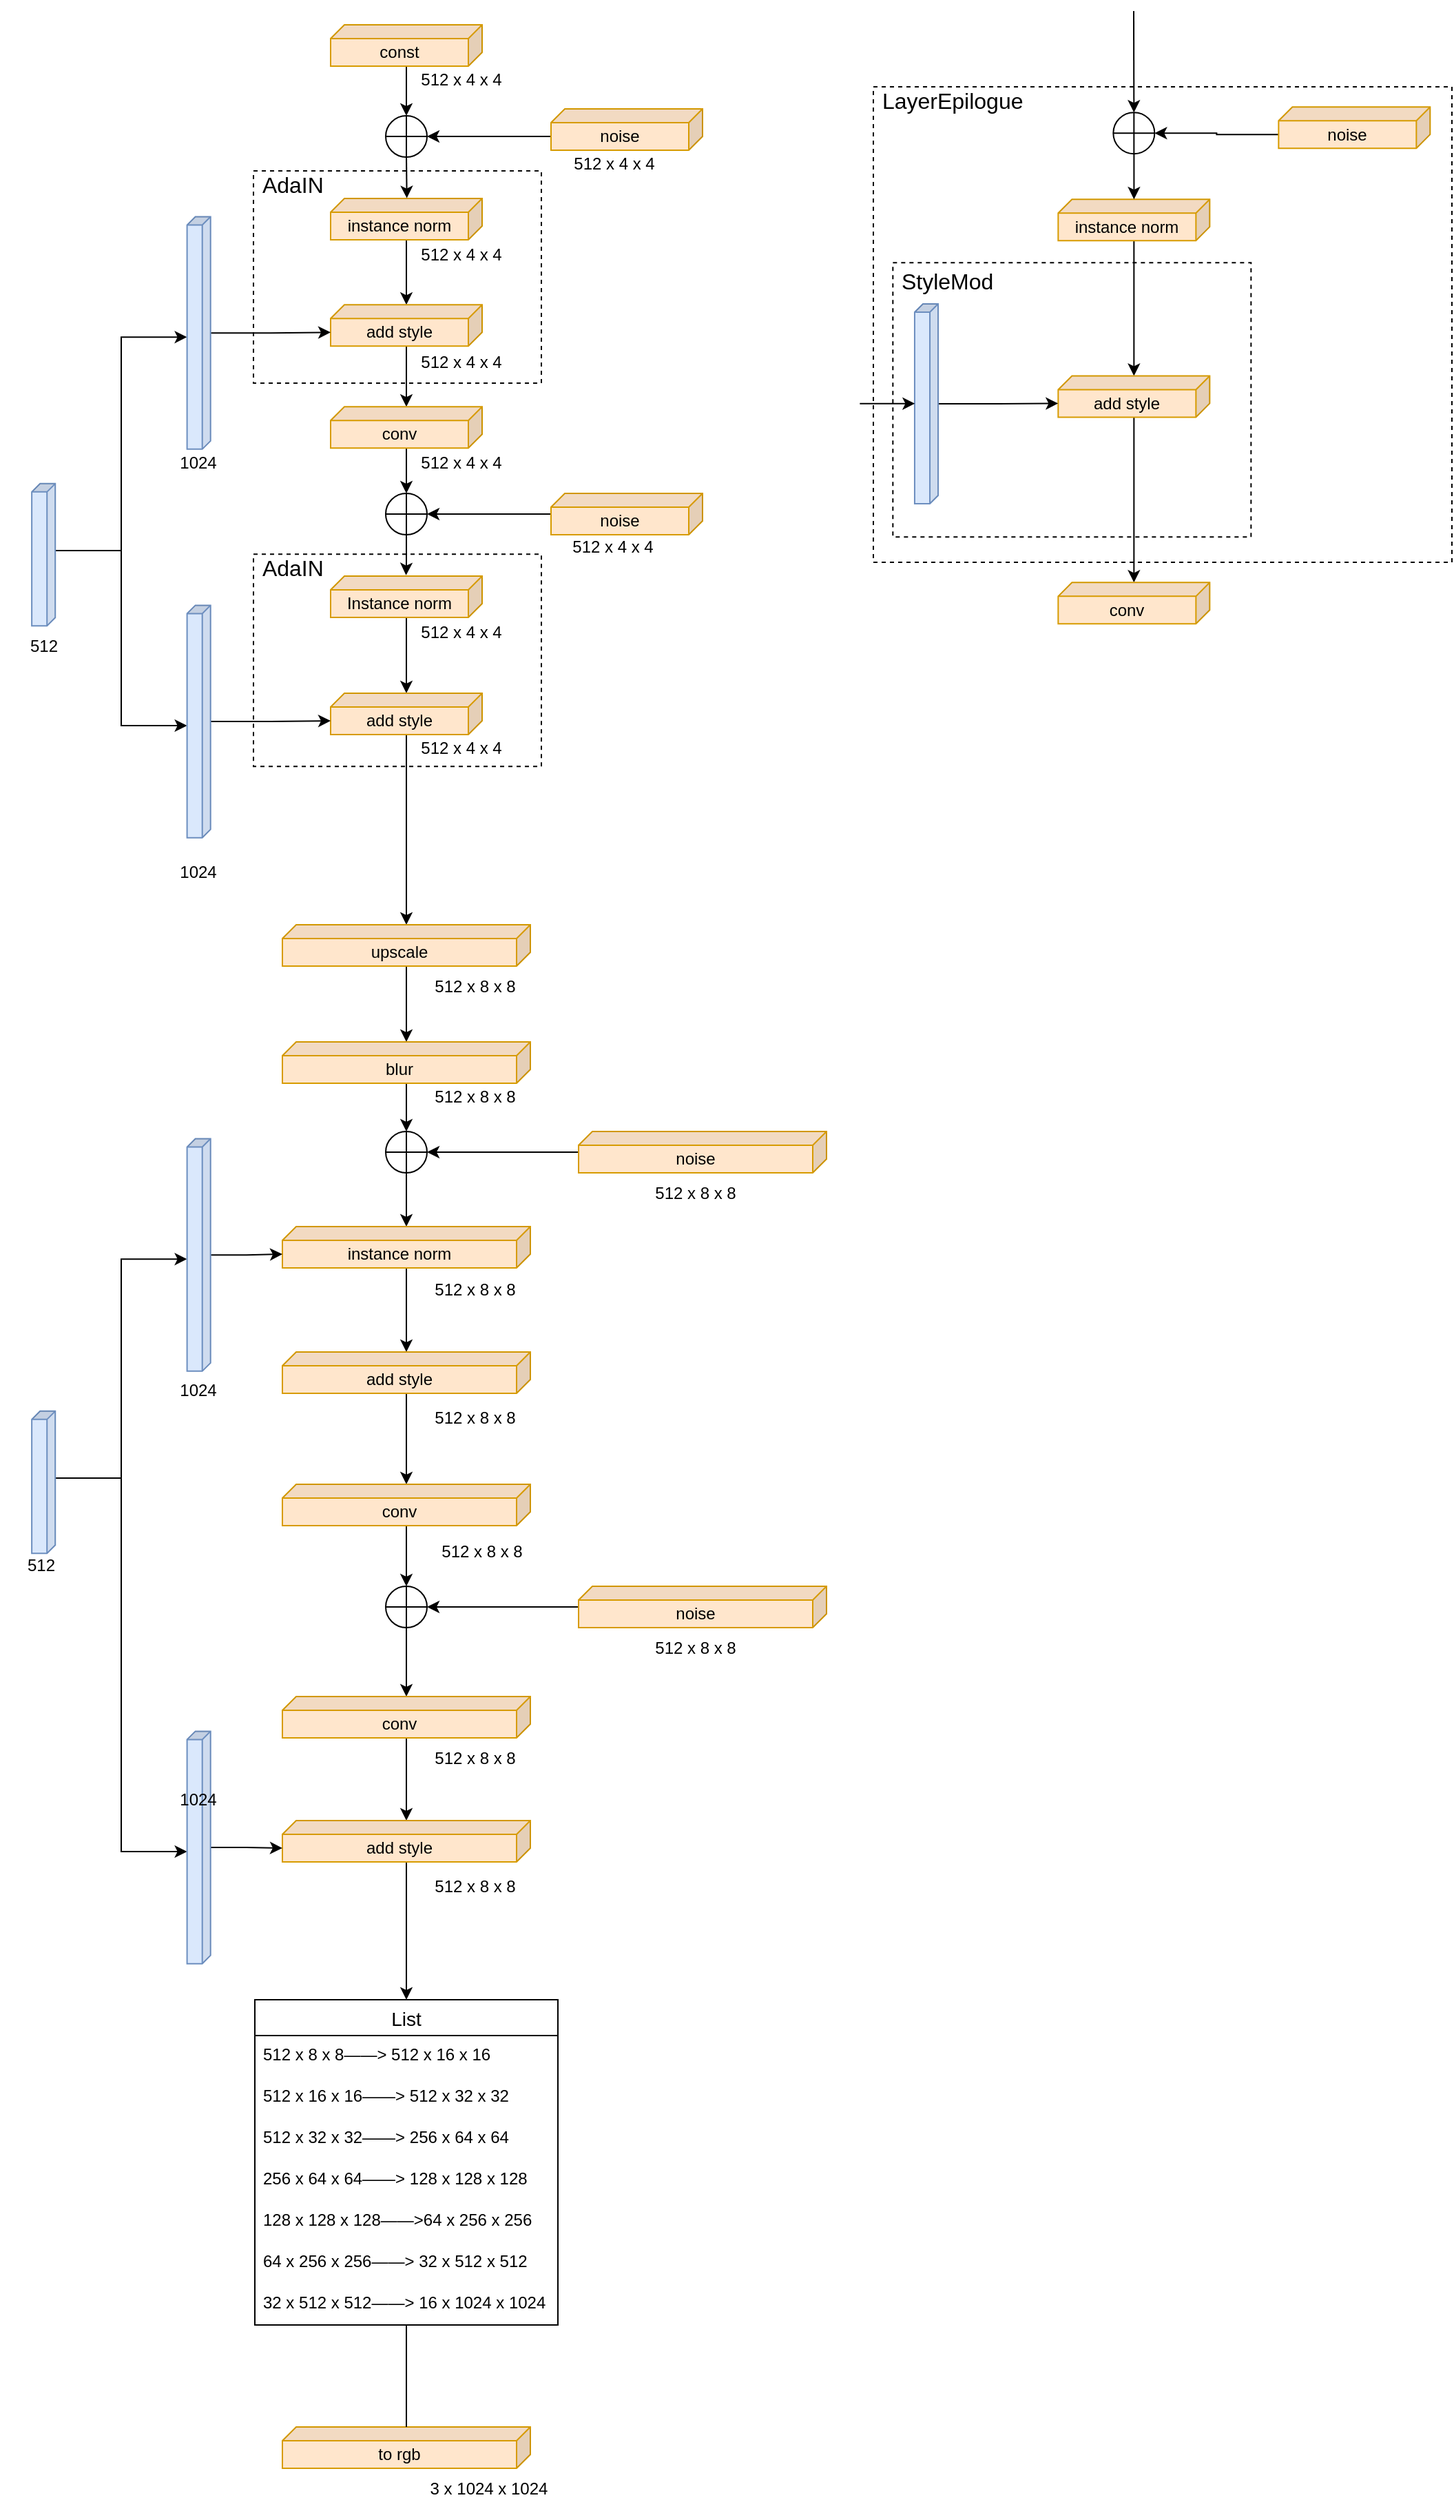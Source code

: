<mxfile version="17.4.5" type="github">
  <diagram id="QJjx0-fPxzvcmYibJWj1" name="Page-1">
    <mxGraphModel dx="2178" dy="923" grid="1" gridSize="10" guides="1" tooltips="1" connect="1" arrows="1" fold="1" page="1" pageScale="1" pageWidth="827" pageHeight="583" math="0" shadow="0">
      <root>
        <mxCell id="0" />
        <mxCell id="1" parent="0" />
        <mxCell id="H2S2A1CCqXSOWBCPPBL0-11" style="edgeStyle=orthogonalEdgeStyle;rounded=0;orthogonalLoop=1;jettySize=auto;html=1;entryX=0.5;entryY=0;entryDx=0;entryDy=0;entryPerimeter=0;" parent="1" source="H2S2A1CCqXSOWBCPPBL0-3" target="H2S2A1CCqXSOWBCPPBL0-6" edge="1">
          <mxGeometry relative="1" as="geometry" />
        </mxCell>
        <mxCell id="H2S2A1CCqXSOWBCPPBL0-3" value="const" style="shape=cube;whiteSpace=wrap;html=1;boundedLbl=1;backgroundOutline=1;darkOpacity=0.05;darkOpacity2=0.1;size=10;direction=east;flipH=1;fillColor=#ffe6cc;strokeColor=#d79b00;" parent="1" vertex="1">
          <mxGeometry x="-300" y="70" width="110" height="30" as="geometry" />
        </mxCell>
        <mxCell id="H2S2A1CCqXSOWBCPPBL0-8" style="edgeStyle=orthogonalEdgeStyle;rounded=0;orthogonalLoop=1;jettySize=auto;html=1;exitX=0;exitY=0;exitDx=110;exitDy=20;exitPerimeter=0;entryX=1;entryY=0.5;entryDx=0;entryDy=0;entryPerimeter=0;" parent="1" source="H2S2A1CCqXSOWBCPPBL0-4" target="H2S2A1CCqXSOWBCPPBL0-6" edge="1">
          <mxGeometry relative="1" as="geometry" />
        </mxCell>
        <mxCell id="H2S2A1CCqXSOWBCPPBL0-4" value="noise" style="shape=cube;whiteSpace=wrap;html=1;boundedLbl=1;backgroundOutline=1;darkOpacity=0.05;darkOpacity2=0.1;size=10;direction=east;flipH=1;fillColor=#ffe6cc;strokeColor=#d79b00;" parent="1" vertex="1">
          <mxGeometry x="-140" y="131" width="110" height="30" as="geometry" />
        </mxCell>
        <mxCell id="H2S2A1CCqXSOWBCPPBL0-22" value="" style="edgeStyle=orthogonalEdgeStyle;rounded=0;orthogonalLoop=1;jettySize=auto;html=1;" parent="1" source="H2S2A1CCqXSOWBCPPBL0-5" target="H2S2A1CCqXSOWBCPPBL0-21" edge="1">
          <mxGeometry relative="1" as="geometry" />
        </mxCell>
        <mxCell id="H2S2A1CCqXSOWBCPPBL0-5" value="instance norm" style="shape=cube;whiteSpace=wrap;html=1;boundedLbl=1;backgroundOutline=1;darkOpacity=0.05;darkOpacity2=0.1;size=10;direction=east;flipH=1;fillColor=#ffe6cc;strokeColor=#d79b00;" parent="1" vertex="1">
          <mxGeometry x="-300" y="196" width="110" height="30" as="geometry" />
        </mxCell>
        <mxCell id="H2S2A1CCqXSOWBCPPBL0-16" style="edgeStyle=orthogonalEdgeStyle;rounded=0;orthogonalLoop=1;jettySize=auto;html=1;exitX=0.5;exitY=1;exitDx=0;exitDy=0;exitPerimeter=0;entryX=0.497;entryY=-0.007;entryDx=0;entryDy=0;entryPerimeter=0;" parent="1" source="H2S2A1CCqXSOWBCPPBL0-6" target="H2S2A1CCqXSOWBCPPBL0-5" edge="1">
          <mxGeometry relative="1" as="geometry" />
        </mxCell>
        <mxCell id="H2S2A1CCqXSOWBCPPBL0-6" value="" style="verticalLabelPosition=bottom;verticalAlign=top;html=1;shape=mxgraph.flowchart.summing_function;" parent="1" vertex="1">
          <mxGeometry x="-260" y="136" width="30" height="30" as="geometry" />
        </mxCell>
        <mxCell id="H2S2A1CCqXSOWBCPPBL0-24" value="" style="edgeStyle=orthogonalEdgeStyle;rounded=0;orthogonalLoop=1;jettySize=auto;html=1;" parent="1" source="H2S2A1CCqXSOWBCPPBL0-21" target="H2S2A1CCqXSOWBCPPBL0-23" edge="1">
          <mxGeometry relative="1" as="geometry" />
        </mxCell>
        <mxCell id="H2S2A1CCqXSOWBCPPBL0-21" value="add style" style="shape=cube;whiteSpace=wrap;html=1;boundedLbl=1;backgroundOutline=1;darkOpacity=0.05;darkOpacity2=0.1;size=10;direction=east;flipH=1;fillColor=#ffe6cc;strokeColor=#d79b00;" parent="1" vertex="1">
          <mxGeometry x="-300" y="273.13" width="110" height="30" as="geometry" />
        </mxCell>
        <mxCell id="H2S2A1CCqXSOWBCPPBL0-30" style="edgeStyle=orthogonalEdgeStyle;rounded=0;orthogonalLoop=1;jettySize=auto;html=1;entryX=0.5;entryY=0;entryDx=0;entryDy=0;entryPerimeter=0;" parent="1" source="H2S2A1CCqXSOWBCPPBL0-23" target="H2S2A1CCqXSOWBCPPBL0-29" edge="1">
          <mxGeometry relative="1" as="geometry" />
        </mxCell>
        <mxCell id="H2S2A1CCqXSOWBCPPBL0-23" value="conv" style="shape=cube;whiteSpace=wrap;html=1;boundedLbl=1;backgroundOutline=1;darkOpacity=0.05;darkOpacity2=0.1;size=10;direction=east;flipH=1;fillColor=#ffe6cc;strokeColor=#d79b00;" parent="1" vertex="1">
          <mxGeometry x="-300" y="347.12" width="110" height="30" as="geometry" />
        </mxCell>
        <mxCell id="H2S2A1CCqXSOWBCPPBL0-28" value="" style="edgeStyle=orthogonalEdgeStyle;rounded=0;orthogonalLoop=1;jettySize=auto;html=1;" parent="1" source="H2S2A1CCqXSOWBCPPBL0-25" target="H2S2A1CCqXSOWBCPPBL0-27" edge="1">
          <mxGeometry relative="1" as="geometry" />
        </mxCell>
        <mxCell id="H2S2A1CCqXSOWBCPPBL0-25" value="Instance norm" style="shape=cube;whiteSpace=wrap;html=1;boundedLbl=1;backgroundOutline=1;darkOpacity=0.05;darkOpacity2=0.1;size=10;direction=east;flipH=1;fillColor=#ffe6cc;strokeColor=#d79b00;" parent="1" vertex="1">
          <mxGeometry x="-300" y="470" width="110" height="30" as="geometry" />
        </mxCell>
        <mxCell id="yOFQHBUtRHu9rPTzp1Fk-17" value="" style="edgeStyle=orthogonalEdgeStyle;rounded=0;orthogonalLoop=1;jettySize=auto;html=1;" edge="1" parent="1" source="H2S2A1CCqXSOWBCPPBL0-27" target="yOFQHBUtRHu9rPTzp1Fk-16">
          <mxGeometry relative="1" as="geometry" />
        </mxCell>
        <mxCell id="H2S2A1CCqXSOWBCPPBL0-27" value="add style" style="shape=cube;whiteSpace=wrap;html=1;boundedLbl=1;backgroundOutline=1;darkOpacity=0.05;darkOpacity2=0.1;size=10;direction=east;flipH=1;fillColor=#ffe6cc;strokeColor=#d79b00;" parent="1" vertex="1">
          <mxGeometry x="-300" y="555" width="110" height="30" as="geometry" />
        </mxCell>
        <mxCell id="H2S2A1CCqXSOWBCPPBL0-31" style="edgeStyle=orthogonalEdgeStyle;rounded=0;orthogonalLoop=1;jettySize=auto;html=1;entryX=0.502;entryY=-0.021;entryDx=0;entryDy=0;entryPerimeter=0;" parent="1" source="H2S2A1CCqXSOWBCPPBL0-29" target="H2S2A1CCqXSOWBCPPBL0-25" edge="1">
          <mxGeometry relative="1" as="geometry" />
        </mxCell>
        <mxCell id="H2S2A1CCqXSOWBCPPBL0-29" value="" style="verticalLabelPosition=bottom;verticalAlign=top;html=1;shape=mxgraph.flowchart.summing_function;" parent="1" vertex="1">
          <mxGeometry x="-260" y="410" width="30" height="30" as="geometry" />
        </mxCell>
        <mxCell id="H2S2A1CCqXSOWBCPPBL0-33" style="edgeStyle=orthogonalEdgeStyle;rounded=0;orthogonalLoop=1;jettySize=auto;html=1;entryX=1;entryY=0.5;entryDx=0;entryDy=0;entryPerimeter=0;" parent="1" source="H2S2A1CCqXSOWBCPPBL0-32" target="H2S2A1CCqXSOWBCPPBL0-29" edge="1">
          <mxGeometry relative="1" as="geometry" />
        </mxCell>
        <mxCell id="H2S2A1CCqXSOWBCPPBL0-32" value="noise" style="shape=cube;whiteSpace=wrap;html=1;boundedLbl=1;backgroundOutline=1;darkOpacity=0.05;darkOpacity2=0.1;size=10;direction=east;flipH=1;fillColor=#ffe6cc;strokeColor=#d79b00;" parent="1" vertex="1">
          <mxGeometry x="-140" y="410" width="110" height="30" as="geometry" />
        </mxCell>
        <mxCell id="H2S2A1CCqXSOWBCPPBL0-34" value="512 x 4 x 4" style="text;html=1;strokeColor=none;fillColor=none;align=center;verticalAlign=middle;whiteSpace=wrap;rounded=0;" parent="1" vertex="1">
          <mxGeometry x="-240" y="105" width="70" height="10" as="geometry" />
        </mxCell>
        <mxCell id="H2S2A1CCqXSOWBCPPBL0-41" value="512 x 4 x 4" style="text;html=1;strokeColor=none;fillColor=none;align=center;verticalAlign=middle;whiteSpace=wrap;rounded=0;" parent="1" vertex="1">
          <mxGeometry x="-129" y="166" width="70" height="10" as="geometry" />
        </mxCell>
        <mxCell id="H2S2A1CCqXSOWBCPPBL0-42" value="512 x 4 x 4" style="text;html=1;strokeColor=none;fillColor=none;align=center;verticalAlign=middle;whiteSpace=wrap;rounded=0;" parent="1" vertex="1">
          <mxGeometry x="-240" y="232.25" width="70" height="10" as="geometry" />
        </mxCell>
        <mxCell id="H2S2A1CCqXSOWBCPPBL0-43" value="512 x 4 x 4" style="text;html=1;strokeColor=none;fillColor=none;align=center;verticalAlign=middle;whiteSpace=wrap;rounded=0;" parent="1" vertex="1">
          <mxGeometry x="-240" y="310.13" width="70" height="10" as="geometry" />
        </mxCell>
        <mxCell id="H2S2A1CCqXSOWBCPPBL0-44" value="512 x 4 x 4" style="text;html=1;strokeColor=none;fillColor=none;align=center;verticalAlign=middle;whiteSpace=wrap;rounded=0;" parent="1" vertex="1">
          <mxGeometry x="-240" y="383.06" width="70" height="10" as="geometry" />
        </mxCell>
        <mxCell id="H2S2A1CCqXSOWBCPPBL0-45" value="512 x 4 x 4" style="text;html=1;strokeColor=none;fillColor=none;align=center;verticalAlign=middle;whiteSpace=wrap;rounded=0;" parent="1" vertex="1">
          <mxGeometry x="-240" y="506" width="70" height="10" as="geometry" />
        </mxCell>
        <mxCell id="H2S2A1CCqXSOWBCPPBL0-46" value="512 x 4 x 4" style="text;html=1;strokeColor=none;fillColor=none;align=center;verticalAlign=middle;whiteSpace=wrap;rounded=0;" parent="1" vertex="1">
          <mxGeometry x="-240" y="590" width="70" height="10" as="geometry" />
        </mxCell>
        <mxCell id="H2S2A1CCqXSOWBCPPBL0-47" value="512 x 4 x 4" style="text;html=1;strokeColor=none;fillColor=none;align=center;verticalAlign=middle;whiteSpace=wrap;rounded=0;" parent="1" vertex="1">
          <mxGeometry x="-130" y="444.12" width="70" height="10" as="geometry" />
        </mxCell>
        <mxCell id="yOFQHBUtRHu9rPTzp1Fk-9" style="edgeStyle=orthogonalEdgeStyle;rounded=0;orthogonalLoop=1;jettySize=auto;html=1;exitX=0;exitY=0;exitDx=48.595;exitDy=0;exitPerimeter=0;entryX=0;entryY=0;entryDx=87.325;entryDy=17.05;entryPerimeter=0;" edge="1" parent="1" source="yOFQHBUtRHu9rPTzp1Fk-2" target="yOFQHBUtRHu9rPTzp1Fk-4">
          <mxGeometry relative="1" as="geometry" />
        </mxCell>
        <mxCell id="yOFQHBUtRHu9rPTzp1Fk-11" style="edgeStyle=orthogonalEdgeStyle;rounded=0;orthogonalLoop=1;jettySize=auto;html=1;exitX=0;exitY=0;exitDx=48.595;exitDy=0;exitPerimeter=0;entryX=0;entryY=0;entryDx=87.325;entryDy=17.05;entryPerimeter=0;" edge="1" parent="1" source="yOFQHBUtRHu9rPTzp1Fk-2" target="yOFQHBUtRHu9rPTzp1Fk-8">
          <mxGeometry relative="1" as="geometry" />
        </mxCell>
        <mxCell id="yOFQHBUtRHu9rPTzp1Fk-2" value="" style="shape=cube;whiteSpace=wrap;html=1;boundedLbl=1;backgroundOutline=1;darkOpacity=0.05;darkOpacity2=0.1;size=6;direction=east;flipH=1;fillColor=#dae8fc;strokeColor=#6c8ebf;rotation=-90;flipV=1;" vertex="1" parent="1">
          <mxGeometry x="-560" y="446" width="103.19" height="17.05" as="geometry" />
        </mxCell>
        <mxCell id="yOFQHBUtRHu9rPTzp1Fk-10" style="edgeStyle=orthogonalEdgeStyle;rounded=0;orthogonalLoop=1;jettySize=auto;html=1;entryX=0;entryY=0;entryDx=110;entryDy=20;entryPerimeter=0;" edge="1" parent="1" source="yOFQHBUtRHu9rPTzp1Fk-4" target="H2S2A1CCqXSOWBCPPBL0-21">
          <mxGeometry relative="1" as="geometry" />
        </mxCell>
        <mxCell id="yOFQHBUtRHu9rPTzp1Fk-4" value="" style="shape=cube;whiteSpace=wrap;html=1;boundedLbl=1;backgroundOutline=1;darkOpacity=0.05;darkOpacity2=0.1;size=6;direction=east;flipH=1;fillColor=#dae8fc;strokeColor=#6c8ebf;rotation=-90;flipV=1;" vertex="1" parent="1">
          <mxGeometry x="-480" y="285.07" width="168.65" height="17.05" as="geometry" />
        </mxCell>
        <mxCell id="yOFQHBUtRHu9rPTzp1Fk-12" style="edgeStyle=orthogonalEdgeStyle;rounded=0;orthogonalLoop=1;jettySize=auto;html=1;entryX=0;entryY=0;entryDx=110;entryDy=20;entryPerimeter=0;" edge="1" parent="1" source="yOFQHBUtRHu9rPTzp1Fk-8" target="H2S2A1CCqXSOWBCPPBL0-27">
          <mxGeometry relative="1" as="geometry" />
        </mxCell>
        <mxCell id="yOFQHBUtRHu9rPTzp1Fk-8" value="" style="shape=cube;whiteSpace=wrap;html=1;boundedLbl=1;backgroundOutline=1;darkOpacity=0.05;darkOpacity2=0.1;size=6;direction=east;flipH=1;fillColor=#dae8fc;strokeColor=#6c8ebf;rotation=-90;flipV=1;" vertex="1" parent="1">
          <mxGeometry x="-480" y="567" width="168.65" height="17.05" as="geometry" />
        </mxCell>
        <mxCell id="yOFQHBUtRHu9rPTzp1Fk-13" value="512" style="text;html=1;strokeColor=none;fillColor=none;align=center;verticalAlign=middle;whiteSpace=wrap;rounded=0;" vertex="1" parent="1">
          <mxGeometry x="-538.41" y="506" width="60" height="30" as="geometry" />
        </mxCell>
        <mxCell id="yOFQHBUtRHu9rPTzp1Fk-14" value="1024" style="text;html=1;strokeColor=none;fillColor=none;align=center;verticalAlign=middle;whiteSpace=wrap;rounded=0;" vertex="1" parent="1">
          <mxGeometry x="-425.68" y="670" width="60" height="30" as="geometry" />
        </mxCell>
        <mxCell id="yOFQHBUtRHu9rPTzp1Fk-15" value="1024" style="text;html=1;strokeColor=none;fillColor=none;align=center;verticalAlign=middle;whiteSpace=wrap;rounded=0;" vertex="1" parent="1">
          <mxGeometry x="-425.68" y="373.06" width="60" height="30" as="geometry" />
        </mxCell>
        <mxCell id="yOFQHBUtRHu9rPTzp1Fk-21" value="" style="edgeStyle=orthogonalEdgeStyle;rounded=0;orthogonalLoop=1;jettySize=auto;html=1;" edge="1" parent="1" source="yOFQHBUtRHu9rPTzp1Fk-16" target="yOFQHBUtRHu9rPTzp1Fk-20">
          <mxGeometry relative="1" as="geometry" />
        </mxCell>
        <mxCell id="yOFQHBUtRHu9rPTzp1Fk-16" value="upscale" style="shape=cube;whiteSpace=wrap;html=1;boundedLbl=1;backgroundOutline=1;darkOpacity=0.05;darkOpacity2=0.1;size=10;direction=east;flipH=1;fillColor=#ffe6cc;strokeColor=#d79b00;" vertex="1" parent="1">
          <mxGeometry x="-335" y="723" width="180" height="30" as="geometry" />
        </mxCell>
        <mxCell id="yOFQHBUtRHu9rPTzp1Fk-29" style="edgeStyle=orthogonalEdgeStyle;rounded=0;orthogonalLoop=1;jettySize=auto;html=1;entryX=0.5;entryY=0;entryDx=0;entryDy=0;entryPerimeter=0;" edge="1" parent="1" source="yOFQHBUtRHu9rPTzp1Fk-20" target="yOFQHBUtRHu9rPTzp1Fk-24">
          <mxGeometry relative="1" as="geometry" />
        </mxCell>
        <mxCell id="yOFQHBUtRHu9rPTzp1Fk-20" value="blur" style="shape=cube;whiteSpace=wrap;html=1;boundedLbl=1;backgroundOutline=1;darkOpacity=0.05;darkOpacity2=0.1;size=10;direction=east;flipH=1;fillColor=#ffe6cc;strokeColor=#d79b00;" vertex="1" parent="1">
          <mxGeometry x="-335" y="808" width="180" height="30" as="geometry" />
        </mxCell>
        <mxCell id="yOFQHBUtRHu9rPTzp1Fk-25" style="edgeStyle=orthogonalEdgeStyle;rounded=0;orthogonalLoop=1;jettySize=auto;html=1;" edge="1" parent="1" source="yOFQHBUtRHu9rPTzp1Fk-22" target="yOFQHBUtRHu9rPTzp1Fk-24">
          <mxGeometry relative="1" as="geometry" />
        </mxCell>
        <mxCell id="yOFQHBUtRHu9rPTzp1Fk-22" value="noise" style="shape=cube;whiteSpace=wrap;html=1;boundedLbl=1;backgroundOutline=1;darkOpacity=0.05;darkOpacity2=0.1;size=10;direction=east;flipH=1;fillColor=#ffe6cc;strokeColor=#d79b00;" vertex="1" parent="1">
          <mxGeometry x="-120" y="873" width="180" height="30" as="geometry" />
        </mxCell>
        <mxCell id="yOFQHBUtRHu9rPTzp1Fk-31" style="edgeStyle=orthogonalEdgeStyle;rounded=0;orthogonalLoop=1;jettySize=auto;html=1;entryX=0.5;entryY=0;entryDx=0;entryDy=0;entryPerimeter=0;" edge="1" parent="1" source="yOFQHBUtRHu9rPTzp1Fk-24" target="yOFQHBUtRHu9rPTzp1Fk-27">
          <mxGeometry relative="1" as="geometry" />
        </mxCell>
        <mxCell id="yOFQHBUtRHu9rPTzp1Fk-24" value="" style="verticalLabelPosition=bottom;verticalAlign=top;html=1;shape=mxgraph.flowchart.summing_function;" vertex="1" parent="1">
          <mxGeometry x="-260" y="873" width="30" height="30" as="geometry" />
        </mxCell>
        <mxCell id="yOFQHBUtRHu9rPTzp1Fk-33" value="" style="edgeStyle=orthogonalEdgeStyle;rounded=0;orthogonalLoop=1;jettySize=auto;html=1;" edge="1" parent="1" source="yOFQHBUtRHu9rPTzp1Fk-27" target="yOFQHBUtRHu9rPTzp1Fk-32">
          <mxGeometry relative="1" as="geometry" />
        </mxCell>
        <mxCell id="yOFQHBUtRHu9rPTzp1Fk-27" value="instance norm" style="shape=cube;whiteSpace=wrap;html=1;boundedLbl=1;backgroundOutline=1;darkOpacity=0.05;darkOpacity2=0.1;size=10;direction=east;flipH=1;fillColor=#ffe6cc;strokeColor=#d79b00;" vertex="1" parent="1">
          <mxGeometry x="-335" y="942" width="180" height="30" as="geometry" />
        </mxCell>
        <mxCell id="yOFQHBUtRHu9rPTzp1Fk-35" value="" style="edgeStyle=orthogonalEdgeStyle;rounded=0;orthogonalLoop=1;jettySize=auto;html=1;" edge="1" parent="1" source="yOFQHBUtRHu9rPTzp1Fk-32" target="yOFQHBUtRHu9rPTzp1Fk-34">
          <mxGeometry relative="1" as="geometry" />
        </mxCell>
        <mxCell id="yOFQHBUtRHu9rPTzp1Fk-32" value="add style" style="shape=cube;whiteSpace=wrap;html=1;boundedLbl=1;backgroundOutline=1;darkOpacity=0.05;darkOpacity2=0.1;size=10;direction=east;flipH=1;fillColor=#ffe6cc;strokeColor=#d79b00;" vertex="1" parent="1">
          <mxGeometry x="-335" y="1033" width="180" height="30" as="geometry" />
        </mxCell>
        <mxCell id="yOFQHBUtRHu9rPTzp1Fk-38" style="edgeStyle=orthogonalEdgeStyle;rounded=0;orthogonalLoop=1;jettySize=auto;html=1;entryX=0.5;entryY=0;entryDx=0;entryDy=0;entryPerimeter=0;" edge="1" parent="1" source="yOFQHBUtRHu9rPTzp1Fk-34" target="yOFQHBUtRHu9rPTzp1Fk-36">
          <mxGeometry relative="1" as="geometry" />
        </mxCell>
        <mxCell id="yOFQHBUtRHu9rPTzp1Fk-34" value="conv" style="shape=cube;whiteSpace=wrap;html=1;boundedLbl=1;backgroundOutline=1;darkOpacity=0.05;darkOpacity2=0.1;size=10;direction=east;flipH=1;fillColor=#ffe6cc;strokeColor=#d79b00;" vertex="1" parent="1">
          <mxGeometry x="-335" y="1129" width="180" height="30" as="geometry" />
        </mxCell>
        <mxCell id="yOFQHBUtRHu9rPTzp1Fk-40" style="edgeStyle=orthogonalEdgeStyle;rounded=0;orthogonalLoop=1;jettySize=auto;html=1;" edge="1" parent="1" source="yOFQHBUtRHu9rPTzp1Fk-36" target="yOFQHBUtRHu9rPTzp1Fk-39">
          <mxGeometry relative="1" as="geometry" />
        </mxCell>
        <mxCell id="yOFQHBUtRHu9rPTzp1Fk-36" value="" style="verticalLabelPosition=bottom;verticalAlign=top;html=1;shape=mxgraph.flowchart.summing_function;" vertex="1" parent="1">
          <mxGeometry x="-260" y="1203" width="30" height="30" as="geometry" />
        </mxCell>
        <mxCell id="yOFQHBUtRHu9rPTzp1Fk-44" value="" style="edgeStyle=orthogonalEdgeStyle;rounded=0;orthogonalLoop=1;jettySize=auto;html=1;" edge="1" parent="1" source="yOFQHBUtRHu9rPTzp1Fk-39" target="yOFQHBUtRHu9rPTzp1Fk-43">
          <mxGeometry relative="1" as="geometry" />
        </mxCell>
        <mxCell id="yOFQHBUtRHu9rPTzp1Fk-39" value="conv" style="shape=cube;whiteSpace=wrap;html=1;boundedLbl=1;backgroundOutline=1;darkOpacity=0.05;darkOpacity2=0.1;size=10;direction=east;flipH=1;fillColor=#ffe6cc;strokeColor=#d79b00;" vertex="1" parent="1">
          <mxGeometry x="-335" y="1283" width="180" height="30" as="geometry" />
        </mxCell>
        <mxCell id="yOFQHBUtRHu9rPTzp1Fk-42" style="edgeStyle=orthogonalEdgeStyle;rounded=0;orthogonalLoop=1;jettySize=auto;html=1;entryX=1;entryY=0.5;entryDx=0;entryDy=0;entryPerimeter=0;" edge="1" parent="1" source="yOFQHBUtRHu9rPTzp1Fk-41" target="yOFQHBUtRHu9rPTzp1Fk-36">
          <mxGeometry relative="1" as="geometry" />
        </mxCell>
        <mxCell id="yOFQHBUtRHu9rPTzp1Fk-41" value="noise" style="shape=cube;whiteSpace=wrap;html=1;boundedLbl=1;backgroundOutline=1;darkOpacity=0.05;darkOpacity2=0.1;size=10;direction=east;flipH=1;fillColor=#ffe6cc;strokeColor=#d79b00;" vertex="1" parent="1">
          <mxGeometry x="-120" y="1203" width="180" height="30" as="geometry" />
        </mxCell>
        <mxCell id="yOFQHBUtRHu9rPTzp1Fk-89" style="edgeStyle=orthogonalEdgeStyle;rounded=0;orthogonalLoop=1;jettySize=auto;html=1;fontSize=16;strokeWidth=1;" edge="1" parent="1" source="yOFQHBUtRHu9rPTzp1Fk-43" target="yOFQHBUtRHu9rPTzp1Fk-79">
          <mxGeometry relative="1" as="geometry" />
        </mxCell>
        <mxCell id="yOFQHBUtRHu9rPTzp1Fk-43" value="add style" style="shape=cube;whiteSpace=wrap;html=1;boundedLbl=1;backgroundOutline=1;darkOpacity=0.05;darkOpacity2=0.1;size=10;direction=east;flipH=1;fillColor=#ffe6cc;strokeColor=#d79b00;" vertex="1" parent="1">
          <mxGeometry x="-335" y="1373" width="180" height="30" as="geometry" />
        </mxCell>
        <mxCell id="yOFQHBUtRHu9rPTzp1Fk-46" style="edgeStyle=orthogonalEdgeStyle;rounded=0;orthogonalLoop=1;jettySize=auto;html=1;exitX=0;exitY=0;exitDx=48.595;exitDy=0;exitPerimeter=0;entryX=0;entryY=0;entryDx=87.325;entryDy=17.05;entryPerimeter=0;" edge="1" parent="1" source="yOFQHBUtRHu9rPTzp1Fk-48" target="yOFQHBUtRHu9rPTzp1Fk-49">
          <mxGeometry relative="1" as="geometry" />
        </mxCell>
        <mxCell id="yOFQHBUtRHu9rPTzp1Fk-47" style="edgeStyle=orthogonalEdgeStyle;rounded=0;orthogonalLoop=1;jettySize=auto;html=1;exitX=0;exitY=0;exitDx=48.595;exitDy=0;exitPerimeter=0;entryX=0;entryY=0;entryDx=87.325;entryDy=17.05;entryPerimeter=0;" edge="1" parent="1" source="yOFQHBUtRHu9rPTzp1Fk-48" target="yOFQHBUtRHu9rPTzp1Fk-50">
          <mxGeometry relative="1" as="geometry" />
        </mxCell>
        <mxCell id="yOFQHBUtRHu9rPTzp1Fk-48" value="" style="shape=cube;whiteSpace=wrap;html=1;boundedLbl=1;backgroundOutline=1;darkOpacity=0.05;darkOpacity2=0.1;size=6;direction=east;flipH=1;fillColor=#dae8fc;strokeColor=#6c8ebf;rotation=-90;flipV=1;" vertex="1" parent="1">
          <mxGeometry x="-560" y="1119" width="103.19" height="17.05" as="geometry" />
        </mxCell>
        <mxCell id="yOFQHBUtRHu9rPTzp1Fk-53" style="edgeStyle=orthogonalEdgeStyle;rounded=0;orthogonalLoop=1;jettySize=auto;html=1;entryX=0;entryY=0;entryDx=180;entryDy=20;entryPerimeter=0;" edge="1" parent="1" source="yOFQHBUtRHu9rPTzp1Fk-49" target="yOFQHBUtRHu9rPTzp1Fk-27">
          <mxGeometry relative="1" as="geometry" />
        </mxCell>
        <mxCell id="yOFQHBUtRHu9rPTzp1Fk-49" value="" style="shape=cube;whiteSpace=wrap;html=1;boundedLbl=1;backgroundOutline=1;darkOpacity=0.05;darkOpacity2=0.1;size=6;direction=east;flipH=1;fillColor=#dae8fc;strokeColor=#6c8ebf;rotation=-90;flipV=1;" vertex="1" parent="1">
          <mxGeometry x="-480" y="954.07" width="168.65" height="17.05" as="geometry" />
        </mxCell>
        <mxCell id="yOFQHBUtRHu9rPTzp1Fk-55" style="edgeStyle=orthogonalEdgeStyle;rounded=0;orthogonalLoop=1;jettySize=auto;html=1;entryX=0;entryY=0;entryDx=180;entryDy=20;entryPerimeter=0;" edge="1" parent="1" source="yOFQHBUtRHu9rPTzp1Fk-50" target="yOFQHBUtRHu9rPTzp1Fk-43">
          <mxGeometry relative="1" as="geometry" />
        </mxCell>
        <mxCell id="yOFQHBUtRHu9rPTzp1Fk-50" value="" style="shape=cube;whiteSpace=wrap;html=1;boundedLbl=1;backgroundOutline=1;darkOpacity=0.05;darkOpacity2=0.1;size=6;direction=east;flipH=1;fillColor=#dae8fc;strokeColor=#6c8ebf;rotation=-90;flipV=1;" vertex="1" parent="1">
          <mxGeometry x="-480" y="1384" width="168.65" height="17.05" as="geometry" />
        </mxCell>
        <mxCell id="yOFQHBUtRHu9rPTzp1Fk-51" value="1024" style="text;html=1;strokeColor=none;fillColor=none;align=center;verticalAlign=middle;whiteSpace=wrap;rounded=0;" vertex="1" parent="1">
          <mxGeometry x="-425.68" y="1343" width="60" height="30" as="geometry" />
        </mxCell>
        <mxCell id="yOFQHBUtRHu9rPTzp1Fk-52" value="1024" style="text;html=1;strokeColor=none;fillColor=none;align=center;verticalAlign=middle;whiteSpace=wrap;rounded=0;" vertex="1" parent="1">
          <mxGeometry x="-425.68" y="1046.06" width="60" height="30" as="geometry" />
        </mxCell>
        <mxCell id="yOFQHBUtRHu9rPTzp1Fk-56" value="512 x 8 x 8" style="text;html=1;strokeColor=none;fillColor=none;align=center;verticalAlign=middle;whiteSpace=wrap;rounded=0;" vertex="1" parent="1">
          <mxGeometry x="-230" y="763" width="70" height="10" as="geometry" />
        </mxCell>
        <mxCell id="yOFQHBUtRHu9rPTzp1Fk-57" value="512 x 8 x 8" style="text;html=1;strokeColor=none;fillColor=none;align=center;verticalAlign=middle;whiteSpace=wrap;rounded=0;" vertex="1" parent="1">
          <mxGeometry x="-230" y="838" width="70" height="20" as="geometry" />
        </mxCell>
        <mxCell id="yOFQHBUtRHu9rPTzp1Fk-58" value="512 x 8 x 8" style="text;html=1;strokeColor=none;fillColor=none;align=center;verticalAlign=middle;whiteSpace=wrap;rounded=0;" vertex="1" parent="1">
          <mxGeometry x="-230" y="983" width="70" height="10" as="geometry" />
        </mxCell>
        <mxCell id="yOFQHBUtRHu9rPTzp1Fk-59" value="512 x 8 x 8" style="text;html=1;strokeColor=none;fillColor=none;align=center;verticalAlign=middle;whiteSpace=wrap;rounded=0;" vertex="1" parent="1">
          <mxGeometry x="-230" y="1076.06" width="70" height="10" as="geometry" />
        </mxCell>
        <mxCell id="yOFQHBUtRHu9rPTzp1Fk-60" value="512 x 8 x 8" style="text;html=1;strokeColor=none;fillColor=none;align=center;verticalAlign=middle;whiteSpace=wrap;rounded=0;" vertex="1" parent="1">
          <mxGeometry x="-225" y="1173" width="70" height="10" as="geometry" />
        </mxCell>
        <mxCell id="yOFQHBUtRHu9rPTzp1Fk-61" value="512 x 8 x 8" style="text;html=1;strokeColor=none;fillColor=none;align=center;verticalAlign=middle;whiteSpace=wrap;rounded=0;" vertex="1" parent="1">
          <mxGeometry x="-70" y="913" width="70" height="10" as="geometry" />
        </mxCell>
        <mxCell id="yOFQHBUtRHu9rPTzp1Fk-62" value="512 x 8 x 8" style="text;html=1;strokeColor=none;fillColor=none;align=center;verticalAlign=middle;whiteSpace=wrap;rounded=0;" vertex="1" parent="1">
          <mxGeometry x="-70" y="1243" width="70" height="10" as="geometry" />
        </mxCell>
        <mxCell id="yOFQHBUtRHu9rPTzp1Fk-64" value="512 x 8 x 8" style="text;html=1;strokeColor=none;fillColor=none;align=center;verticalAlign=middle;whiteSpace=wrap;rounded=0;" vertex="1" parent="1">
          <mxGeometry x="-230" y="1323" width="70" height="10" as="geometry" />
        </mxCell>
        <mxCell id="yOFQHBUtRHu9rPTzp1Fk-65" value="512 x 8 x 8" style="text;html=1;strokeColor=none;fillColor=none;align=center;verticalAlign=middle;whiteSpace=wrap;rounded=0;" vertex="1" parent="1">
          <mxGeometry x="-230" y="1416" width="70" height="10" as="geometry" />
        </mxCell>
        <mxCell id="yOFQHBUtRHu9rPTzp1Fk-91" style="edgeStyle=orthogonalEdgeStyle;rounded=0;orthogonalLoop=1;jettySize=auto;html=1;entryX=0.5;entryY=0;entryDx=0;entryDy=0;entryPerimeter=0;fontSize=16;strokeWidth=1;startArrow=none;" edge="1" parent="1" source="yOFQHBUtRHu9rPTzp1Fk-92">
          <mxGeometry relative="1" as="geometry">
            <mxPoint x="-245" y="1823" as="targetPoint" />
          </mxGeometry>
        </mxCell>
        <mxCell id="yOFQHBUtRHu9rPTzp1Fk-79" value="List" style="swimlane;fontStyle=0;childLayout=stackLayout;horizontal=1;startSize=26;horizontalStack=0;resizeParent=1;resizeParentMax=0;resizeLast=0;collapsible=1;marginBottom=0;align=center;fontSize=14;" vertex="1" parent="1">
          <mxGeometry x="-355" y="1503" width="220" height="236" as="geometry">
            <mxRectangle x="-90" y="1639" width="50" height="26" as="alternateBounds" />
          </mxGeometry>
        </mxCell>
        <mxCell id="yOFQHBUtRHu9rPTzp1Fk-83" value="512 x 8 x 8——&gt; 512 x 16 x 16" style="text;strokeColor=none;fillColor=none;spacingLeft=4;spacingRight=4;overflow=hidden;rotatable=0;points=[[0,0.5],[1,0.5]];portConstraint=eastwest;fontSize=12;" vertex="1" parent="yOFQHBUtRHu9rPTzp1Fk-79">
          <mxGeometry y="26" width="220" height="30" as="geometry" />
        </mxCell>
        <mxCell id="yOFQHBUtRHu9rPTzp1Fk-80" value="512 x 16 x 16——&gt; 512 x 32 x 32" style="text;strokeColor=none;fillColor=none;spacingLeft=4;spacingRight=4;overflow=hidden;rotatable=0;points=[[0,0.5],[1,0.5]];portConstraint=eastwest;fontSize=12;" vertex="1" parent="yOFQHBUtRHu9rPTzp1Fk-79">
          <mxGeometry y="56" width="220" height="30" as="geometry" />
        </mxCell>
        <mxCell id="yOFQHBUtRHu9rPTzp1Fk-81" value="512 x 32 x 32——&gt; 256 x 64 x 64" style="text;strokeColor=none;fillColor=none;spacingLeft=4;spacingRight=4;overflow=hidden;rotatable=0;points=[[0,0.5],[1,0.5]];portConstraint=eastwest;fontSize=12;" vertex="1" parent="yOFQHBUtRHu9rPTzp1Fk-79">
          <mxGeometry y="86" width="220" height="30" as="geometry" />
        </mxCell>
        <mxCell id="yOFQHBUtRHu9rPTzp1Fk-82" value="256 x 64 x 64——&gt; 128 x 128 x 128" style="text;strokeColor=none;fillColor=none;spacingLeft=4;spacingRight=4;overflow=hidden;rotatable=0;points=[[0,0.5],[1,0.5]];portConstraint=eastwest;fontSize=12;" vertex="1" parent="yOFQHBUtRHu9rPTzp1Fk-79">
          <mxGeometry y="116" width="220" height="30" as="geometry" />
        </mxCell>
        <mxCell id="yOFQHBUtRHu9rPTzp1Fk-84" value="128 x 128 x 128——&gt;64 x 256 x 256" style="text;strokeColor=none;fillColor=none;spacingLeft=4;spacingRight=4;overflow=hidden;rotatable=0;points=[[0,0.5],[1,0.5]];portConstraint=eastwest;fontSize=12;" vertex="1" parent="yOFQHBUtRHu9rPTzp1Fk-79">
          <mxGeometry y="146" width="220" height="30" as="geometry" />
        </mxCell>
        <mxCell id="yOFQHBUtRHu9rPTzp1Fk-86" value="64 x 256 x 256——&gt; 32 x 512 x 512" style="text;strokeColor=none;fillColor=none;spacingLeft=4;spacingRight=4;overflow=hidden;rotatable=0;points=[[0,0.5],[1,0.5]];portConstraint=eastwest;fontSize=12;" vertex="1" parent="yOFQHBUtRHu9rPTzp1Fk-79">
          <mxGeometry y="176" width="220" height="30" as="geometry" />
        </mxCell>
        <mxCell id="yOFQHBUtRHu9rPTzp1Fk-87" value="32 x 512 x 512——&gt; 16 x 1024 x 1024" style="text;strokeColor=none;fillColor=none;spacingLeft=4;spacingRight=4;overflow=hidden;rotatable=0;points=[[0,0.5],[1,0.5]];portConstraint=eastwest;fontSize=12;" vertex="1" parent="yOFQHBUtRHu9rPTzp1Fk-79">
          <mxGeometry y="206" width="220" height="30" as="geometry" />
        </mxCell>
        <mxCell id="yOFQHBUtRHu9rPTzp1Fk-92" value="to rgb" style="shape=cube;whiteSpace=wrap;html=1;boundedLbl=1;backgroundOutline=1;darkOpacity=0.05;darkOpacity2=0.1;size=10;direction=east;flipH=1;fillColor=#ffe6cc;strokeColor=#d79b00;" vertex="1" parent="1">
          <mxGeometry x="-335" y="1813" width="180" height="30" as="geometry" />
        </mxCell>
        <mxCell id="yOFQHBUtRHu9rPTzp1Fk-93" value="" style="edgeStyle=orthogonalEdgeStyle;rounded=0;orthogonalLoop=1;jettySize=auto;html=1;entryX=0.5;entryY=0;entryDx=0;entryDy=0;entryPerimeter=0;fontSize=16;strokeWidth=1;endArrow=none;" edge="1" parent="1" source="yOFQHBUtRHu9rPTzp1Fk-79" target="yOFQHBUtRHu9rPTzp1Fk-92">
          <mxGeometry relative="1" as="geometry">
            <mxPoint x="-245" y="1749" as="sourcePoint" />
            <mxPoint x="-245" y="1823.0" as="targetPoint" />
          </mxGeometry>
        </mxCell>
        <mxCell id="yOFQHBUtRHu9rPTzp1Fk-94" value="3 x 1024 x 1024" style="text;html=1;strokeColor=none;fillColor=none;align=center;verticalAlign=middle;whiteSpace=wrap;rounded=0;" vertex="1" parent="1">
          <mxGeometry x="-230" y="1853" width="90" height="10" as="geometry" />
        </mxCell>
        <mxCell id="yOFQHBUtRHu9rPTzp1Fk-95" value="&lt;div&gt;&lt;span&gt;&amp;nbsp;AdaIN&lt;/span&gt;&lt;/div&gt;&lt;div&gt;&lt;span&gt;&lt;br&gt;&lt;/span&gt;&lt;/div&gt;&lt;div&gt;&lt;span&gt;&lt;br&gt;&lt;/span&gt;&lt;/div&gt;&lt;div&gt;&lt;span&gt;&lt;br&gt;&lt;/span&gt;&lt;/div&gt;&lt;div&gt;&lt;span&gt;&lt;br&gt;&lt;/span&gt;&lt;/div&gt;&lt;div&gt;&lt;span&gt;&lt;br&gt;&lt;/span&gt;&lt;/div&gt;&lt;div&gt;&lt;br&gt;&lt;/div&gt;&lt;div&gt;&lt;br&gt;&lt;/div&gt;" style="rounded=0;whiteSpace=wrap;html=1;fontSize=16;fillColor=none;dashed=1;align=left;" vertex="1" parent="1">
          <mxGeometry x="-356" y="176" width="209" height="154" as="geometry" />
        </mxCell>
        <mxCell id="yOFQHBUtRHu9rPTzp1Fk-96" value="&lt;div&gt;&lt;span&gt;&amp;nbsp;&lt;/span&gt;&lt;span&gt;AdaIN&lt;/span&gt;&lt;/div&gt;&lt;div&gt;&lt;span&gt;&lt;br&gt;&lt;/span&gt;&lt;/div&gt;&lt;div&gt;&lt;span&gt;&lt;br&gt;&lt;/span&gt;&lt;/div&gt;&lt;div&gt;&lt;span&gt;&lt;br&gt;&lt;/span&gt;&lt;/div&gt;&lt;div&gt;&lt;span&gt;&lt;br&gt;&lt;/span&gt;&lt;/div&gt;&lt;div&gt;&lt;span&gt;&lt;br&gt;&lt;/span&gt;&lt;/div&gt;&lt;div&gt;&lt;span&gt;&lt;br&gt;&lt;/span&gt;&lt;/div&gt;&lt;div&gt;&lt;span&gt;&lt;br&gt;&lt;/span&gt;&lt;/div&gt;" style="rounded=0;whiteSpace=wrap;html=1;fontSize=16;fillColor=none;dashed=1;align=left;" vertex="1" parent="1">
          <mxGeometry x="-356" y="454.12" width="209" height="154" as="geometry" />
        </mxCell>
        <mxCell id="yOFQHBUtRHu9rPTzp1Fk-97" value="512" style="text;html=1;strokeColor=none;fillColor=none;align=center;verticalAlign=middle;whiteSpace=wrap;rounded=0;" vertex="1" parent="1">
          <mxGeometry x="-540" y="1173" width="60" height="30" as="geometry" />
        </mxCell>
        <mxCell id="yOFQHBUtRHu9rPTzp1Fk-121" style="edgeStyle=orthogonalEdgeStyle;rounded=0;orthogonalLoop=1;jettySize=auto;html=1;fontSize=16;strokeWidth=1;" edge="1" parent="1" source="yOFQHBUtRHu9rPTzp1Fk-103" target="yOFQHBUtRHu9rPTzp1Fk-106">
          <mxGeometry relative="1" as="geometry" />
        </mxCell>
        <mxCell id="yOFQHBUtRHu9rPTzp1Fk-103" value="instance norm" style="shape=cube;whiteSpace=wrap;html=1;boundedLbl=1;backgroundOutline=1;darkOpacity=0.05;darkOpacity2=0.1;size=10;direction=east;flipH=1;fillColor=#ffe6cc;strokeColor=#d79b00;" vertex="1" parent="1">
          <mxGeometry x="228.17" y="196.6" width="110" height="30" as="geometry" />
        </mxCell>
        <mxCell id="yOFQHBUtRHu9rPTzp1Fk-105" value="" style="edgeStyle=orthogonalEdgeStyle;rounded=0;orthogonalLoop=1;jettySize=auto;html=1;" edge="1" parent="1" source="yOFQHBUtRHu9rPTzp1Fk-106" target="yOFQHBUtRHu9rPTzp1Fk-107">
          <mxGeometry relative="1" as="geometry" />
        </mxCell>
        <mxCell id="yOFQHBUtRHu9rPTzp1Fk-106" value="add style" style="shape=cube;whiteSpace=wrap;html=1;boundedLbl=1;backgroundOutline=1;darkOpacity=0.05;darkOpacity2=0.1;size=10;direction=east;flipH=1;fillColor=#ffe6cc;strokeColor=#d79b00;" vertex="1" parent="1">
          <mxGeometry x="228.17" y="324.73" width="110" height="30" as="geometry" />
        </mxCell>
        <mxCell id="yOFQHBUtRHu9rPTzp1Fk-107" value="conv" style="shape=cube;whiteSpace=wrap;html=1;boundedLbl=1;backgroundOutline=1;darkOpacity=0.05;darkOpacity2=0.1;size=10;direction=east;flipH=1;fillColor=#ffe6cc;strokeColor=#d79b00;" vertex="1" parent="1">
          <mxGeometry x="228.17" y="474.66" width="110" height="30" as="geometry" />
        </mxCell>
        <mxCell id="yOFQHBUtRHu9rPTzp1Fk-111" style="edgeStyle=orthogonalEdgeStyle;rounded=0;orthogonalLoop=1;jettySize=auto;html=1;entryX=0;entryY=0;entryDx=110;entryDy=20;entryPerimeter=0;" edge="1" parent="1" source="yOFQHBUtRHu9rPTzp1Fk-112" target="yOFQHBUtRHu9rPTzp1Fk-106">
          <mxGeometry relative="1" as="geometry" />
        </mxCell>
        <mxCell id="yOFQHBUtRHu9rPTzp1Fk-112" value="" style="shape=cube;whiteSpace=wrap;html=1;boundedLbl=1;backgroundOutline=1;darkOpacity=0.05;darkOpacity2=0.1;size=6;direction=east;flipH=1;fillColor=#dae8fc;strokeColor=#6c8ebf;rotation=-90;flipV=1;" vertex="1" parent="1">
          <mxGeometry x="60" y="336.49" width="145" height="17.05" as="geometry" />
        </mxCell>
        <mxCell id="yOFQHBUtRHu9rPTzp1Fk-118" value="" style="endArrow=classic;html=1;rounded=0;fontSize=16;strokeWidth=1;" edge="1" parent="1">
          <mxGeometry width="50" height="50" relative="1" as="geometry">
            <mxPoint x="84.17" y="344.82" as="sourcePoint" />
            <mxPoint x="124.17" y="344.82" as="targetPoint" />
          </mxGeometry>
        </mxCell>
        <mxCell id="yOFQHBUtRHu9rPTzp1Fk-122" value="&lt;div&gt;&lt;span&gt;&amp;nbsp;StyleMod&lt;/span&gt;&lt;/div&gt;&lt;div&gt;&lt;span&gt;&lt;br&gt;&lt;/span&gt;&lt;/div&gt;&lt;div&gt;&lt;span&gt;&lt;br&gt;&lt;/span&gt;&lt;/div&gt;&lt;div&gt;&lt;span&gt;&lt;br&gt;&lt;/span&gt;&lt;/div&gt;&lt;div&gt;&lt;span&gt;&lt;br&gt;&lt;/span&gt;&lt;/div&gt;&lt;div&gt;&lt;span&gt;&lt;br&gt;&lt;/span&gt;&lt;/div&gt;&lt;div&gt;&lt;span&gt;&lt;br&gt;&lt;/span&gt;&lt;/div&gt;&lt;div&gt;&lt;span&gt;&lt;br&gt;&lt;/span&gt;&lt;/div&gt;&lt;div&gt;&lt;span&gt;&lt;br&gt;&lt;/span&gt;&lt;/div&gt;&lt;div&gt;&lt;span&gt;&lt;br&gt;&lt;/span&gt;&lt;/div&gt;" style="rounded=0;whiteSpace=wrap;html=1;dashed=1;fontSize=16;fillColor=none;align=left;" vertex="1" parent="1">
          <mxGeometry x="108.17" y="242.6" width="260" height="199" as="geometry" />
        </mxCell>
        <mxCell id="yOFQHBUtRHu9rPTzp1Fk-125" style="edgeStyle=orthogonalEdgeStyle;rounded=0;orthogonalLoop=1;jettySize=auto;html=1;exitX=0;exitY=0;exitDx=110;exitDy=20;exitPerimeter=0;entryX=1;entryY=0.5;entryDx=0;entryDy=0;entryPerimeter=0;" edge="1" parent="1" source="yOFQHBUtRHu9rPTzp1Fk-126" target="yOFQHBUtRHu9rPTzp1Fk-127">
          <mxGeometry relative="1" as="geometry" />
        </mxCell>
        <mxCell id="yOFQHBUtRHu9rPTzp1Fk-126" value="noise" style="shape=cube;whiteSpace=wrap;html=1;boundedLbl=1;backgroundOutline=1;darkOpacity=0.05;darkOpacity2=0.1;size=10;direction=east;flipH=1;fillColor=#ffe6cc;strokeColor=#d79b00;" vertex="1" parent="1">
          <mxGeometry x="388.17" y="129.6" width="110" height="30" as="geometry" />
        </mxCell>
        <mxCell id="yOFQHBUtRHu9rPTzp1Fk-133" value="" style="edgeStyle=orthogonalEdgeStyle;rounded=0;orthogonalLoop=1;jettySize=auto;html=1;fontSize=16;strokeWidth=1;" edge="1" parent="1" source="yOFQHBUtRHu9rPTzp1Fk-127" target="yOFQHBUtRHu9rPTzp1Fk-103">
          <mxGeometry relative="1" as="geometry" />
        </mxCell>
        <mxCell id="yOFQHBUtRHu9rPTzp1Fk-127" value="" style="verticalLabelPosition=bottom;verticalAlign=top;html=1;shape=mxgraph.flowchart.summing_function;" vertex="1" parent="1">
          <mxGeometry x="268.17" y="133.6" width="30" height="30" as="geometry" />
        </mxCell>
        <mxCell id="yOFQHBUtRHu9rPTzp1Fk-135" value="" style="endArrow=classic;html=1;rounded=0;fontSize=16;strokeWidth=1;entryX=0.5;entryY=0;entryDx=0;entryDy=0;entryPerimeter=0;" edge="1" parent="1" target="yOFQHBUtRHu9rPTzp1Fk-127">
          <mxGeometry width="50" height="50" relative="1" as="geometry">
            <mxPoint x="283" y="60" as="sourcePoint" />
            <mxPoint x="298.17" y="115" as="targetPoint" />
          </mxGeometry>
        </mxCell>
        <mxCell id="yOFQHBUtRHu9rPTzp1Fk-136" value="&amp;nbsp;LayerEpilogue&lt;br&gt;&lt;br&gt;&lt;br&gt;&lt;br&gt;&lt;br&gt;&lt;br&gt;&lt;br&gt;&lt;br&gt;&lt;br&gt;&lt;br&gt;&lt;br&gt;&lt;br&gt;&lt;br&gt;&lt;br&gt;&lt;br&gt;&lt;br&gt;&lt;br&gt;&lt;div&gt;&lt;br&gt;&lt;/div&gt;" style="rounded=0;whiteSpace=wrap;html=1;dashed=1;fontSize=16;fillColor=none;align=left;" vertex="1" parent="1">
          <mxGeometry x="94" y="115" width="420" height="345" as="geometry" />
        </mxCell>
      </root>
    </mxGraphModel>
  </diagram>
</mxfile>

